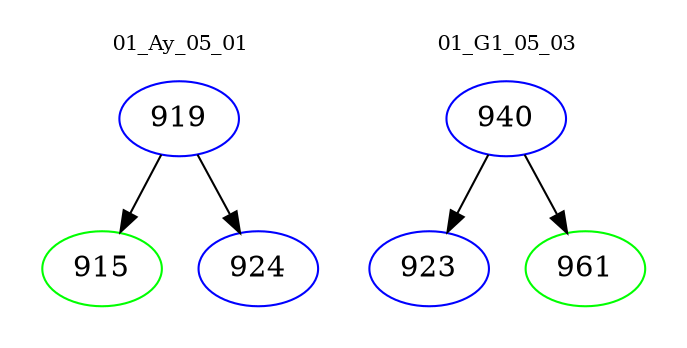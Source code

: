 digraph{
subgraph cluster_0 {
color = white
label = "01_Ay_05_01";
fontsize=10;
T0_919 [label="919", color="blue"]
T0_919 -> T0_915 [color="black"]
T0_915 [label="915", color="green"]
T0_919 -> T0_924 [color="black"]
T0_924 [label="924", color="blue"]
}
subgraph cluster_1 {
color = white
label = "01_G1_05_03";
fontsize=10;
T1_940 [label="940", color="blue"]
T1_940 -> T1_923 [color="black"]
T1_923 [label="923", color="blue"]
T1_940 -> T1_961 [color="black"]
T1_961 [label="961", color="green"]
}
}
